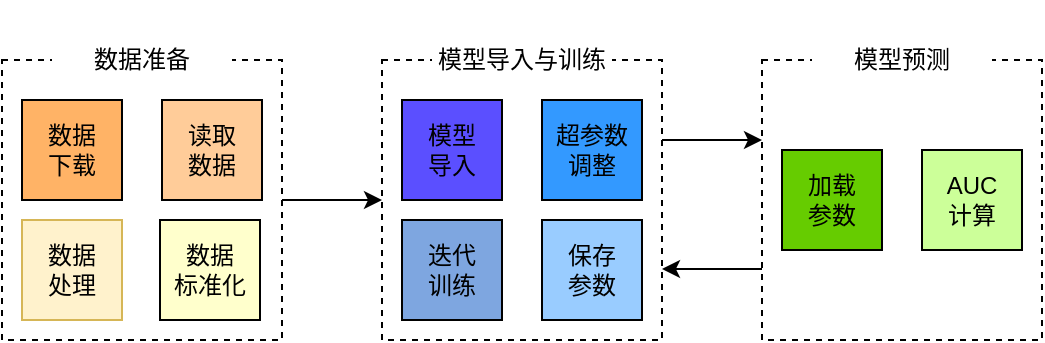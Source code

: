<mxfile version="14.6.11" type="github">
  <diagram id="0FGwAVxZdnHUsOcSid0F" name="Page-1">
    <mxGraphModel dx="782" dy="540" grid="0" gridSize="10" guides="1" tooltips="1" connect="1" arrows="1" fold="1" page="1" pageScale="1" pageWidth="827" pageHeight="1169" math="0" shadow="0">
      <root>
        <mxCell id="0" />
        <mxCell id="1" parent="0" />
        <mxCell id="7NwELzO_9keqCQUc9yeR-1" value="" style="whiteSpace=wrap;html=1;aspect=fixed;dashed=1;" parent="1" vertex="1">
          <mxGeometry x="110" y="160" width="140" height="140" as="geometry" />
        </mxCell>
        <mxCell id="7NwELzO_9keqCQUc9yeR-2" value="数据准备" style="text;html=1;align=center;verticalAlign=middle;whiteSpace=wrap;rounded=0;dashed=1;labelBackgroundColor=none;fillColor=#ffffff;" parent="1" vertex="1">
          <mxGeometry x="135" y="130" width="90" height="60" as="geometry" />
        </mxCell>
        <mxCell id="7NwELzO_9keqCQUc9yeR-3" value="&lt;div&gt;数据&lt;/div&gt;&lt;div&gt;下载&lt;br&gt;&lt;/div&gt;" style="whiteSpace=wrap;html=1;aspect=fixed;labelBackgroundColor=none;fillColor=#FFB366;" parent="1" vertex="1">
          <mxGeometry x="120" y="180" width="50" height="50" as="geometry" />
        </mxCell>
        <mxCell id="7NwELzO_9keqCQUc9yeR-4" value="&lt;div&gt;读取&lt;/div&gt;&lt;div&gt;数据&lt;br&gt;&lt;/div&gt;" style="whiteSpace=wrap;html=1;aspect=fixed;labelBackgroundColor=none;fillColor=#FFCC99;" parent="1" vertex="1">
          <mxGeometry x="190" y="180" width="50" height="50" as="geometry" />
        </mxCell>
        <mxCell id="7NwELzO_9keqCQUc9yeR-5" value="&lt;div&gt;数据&lt;/div&gt;&lt;div&gt;标准化&lt;br&gt;&lt;/div&gt;" style="whiteSpace=wrap;html=1;aspect=fixed;labelBackgroundColor=none;fillColor=#FFFFCC;" parent="1" vertex="1">
          <mxGeometry x="189" y="240" width="50" height="50" as="geometry" />
        </mxCell>
        <mxCell id="7NwELzO_9keqCQUc9yeR-6" value="" style="endArrow=classic;html=1;" parent="1" edge="1">
          <mxGeometry width="50" height="50" relative="1" as="geometry">
            <mxPoint x="250" y="230" as="sourcePoint" />
            <mxPoint x="300" y="230" as="targetPoint" />
          </mxGeometry>
        </mxCell>
        <mxCell id="7NwELzO_9keqCQUc9yeR-7" value="" style="whiteSpace=wrap;html=1;aspect=fixed;dashed=1;" parent="1" vertex="1">
          <mxGeometry x="300" y="160" width="140" height="140" as="geometry" />
        </mxCell>
        <mxCell id="7NwELzO_9keqCQUc9yeR-8" value="模型导入与训练" style="text;html=1;align=center;verticalAlign=middle;whiteSpace=wrap;rounded=0;dashed=1;labelBackgroundColor=none;fillColor=#ffffff;" parent="1" vertex="1">
          <mxGeometry x="325" y="130" width="90" height="60" as="geometry" />
        </mxCell>
        <mxCell id="7NwELzO_9keqCQUc9yeR-9" value="&lt;div&gt;模型&lt;/div&gt;&lt;div&gt;导入&lt;br&gt;&lt;/div&gt;" style="whiteSpace=wrap;html=1;aspect=fixed;labelBackgroundColor=none;fillColor=#5B4FFF;" parent="1" vertex="1">
          <mxGeometry x="310" y="180" width="50" height="50" as="geometry" />
        </mxCell>
        <mxCell id="7NwELzO_9keqCQUc9yeR-10" value="&lt;div&gt;超参数&lt;/div&gt;&lt;div&gt;调整&lt;/div&gt;" style="whiteSpace=wrap;html=1;aspect=fixed;labelBackgroundColor=none;fillColor=#3399FF;" parent="1" vertex="1">
          <mxGeometry x="380" y="180" width="50" height="50" as="geometry" />
        </mxCell>
        <mxCell id="7NwELzO_9keqCQUc9yeR-11" value="&lt;div&gt;迭代&lt;/div&gt;&lt;div&gt;训练&lt;/div&gt;" style="whiteSpace=wrap;html=1;aspect=fixed;labelBackgroundColor=none;fillColor=#7EA6E0;" parent="1" vertex="1">
          <mxGeometry x="310" y="240" width="50" height="50" as="geometry" />
        </mxCell>
        <mxCell id="86Ns1k28Frmv3bGaSt8o-1" value="&lt;div&gt;保存&lt;/div&gt;&lt;div&gt;参数&lt;br&gt;&lt;/div&gt;" style="whiteSpace=wrap;html=1;aspect=fixed;labelBackgroundColor=none;fillColor=#99CCFF;" parent="1" vertex="1">
          <mxGeometry x="380" y="240" width="50" height="50" as="geometry" />
        </mxCell>
        <mxCell id="86Ns1k28Frmv3bGaSt8o-7" value="" style="whiteSpace=wrap;html=1;aspect=fixed;dashed=1;" parent="1" vertex="1">
          <mxGeometry x="490" y="160" width="140" height="140" as="geometry" />
        </mxCell>
        <mxCell id="86Ns1k28Frmv3bGaSt8o-8" value="模型预测" style="text;html=1;align=center;verticalAlign=middle;whiteSpace=wrap;rounded=0;dashed=1;labelBackgroundColor=none;fillColor=#ffffff;" parent="1" vertex="1">
          <mxGeometry x="515" y="130" width="90" height="60" as="geometry" />
        </mxCell>
        <mxCell id="86Ns1k28Frmv3bGaSt8o-9" value="&lt;div&gt;加载&lt;/div&gt;&lt;div&gt;参数&lt;br&gt;&lt;/div&gt;" style="whiteSpace=wrap;html=1;aspect=fixed;labelBackgroundColor=none;fillColor=#66CC00;" parent="1" vertex="1">
          <mxGeometry x="500" y="205" width="50" height="50" as="geometry" />
        </mxCell>
        <mxCell id="86Ns1k28Frmv3bGaSt8o-10" value="&lt;div&gt;AUC&lt;/div&gt;&lt;div&gt;计算&lt;/div&gt;" style="whiteSpace=wrap;html=1;aspect=fixed;labelBackgroundColor=none;fillColor=#CCFF99;" parent="1" vertex="1">
          <mxGeometry x="570" y="205" width="50" height="50" as="geometry" />
        </mxCell>
        <mxCell id="86Ns1k28Frmv3bGaSt8o-13" value="" style="endArrow=classic;html=1;" parent="1" edge="1">
          <mxGeometry width="50" height="50" relative="1" as="geometry">
            <mxPoint x="440" y="200" as="sourcePoint" />
            <mxPoint x="490" y="200" as="targetPoint" />
          </mxGeometry>
        </mxCell>
        <mxCell id="86Ns1k28Frmv3bGaSt8o-14" value="" style="endArrow=classic;html=1;" parent="1" edge="1">
          <mxGeometry width="50" height="50" relative="1" as="geometry">
            <mxPoint x="490" y="264.5" as="sourcePoint" />
            <mxPoint x="440" y="264.5" as="targetPoint" />
          </mxGeometry>
        </mxCell>
        <mxCell id="tmoRHpanbDGSf-BBByS2-1" value="&lt;div&gt;数据&lt;/div&gt;&lt;div&gt;处理&lt;br&gt;&lt;/div&gt;" style="whiteSpace=wrap;html=1;aspect=fixed;labelBackgroundColor=none;fillColor=#fff2cc;strokeColor=#d6b656;" vertex="1" parent="1">
          <mxGeometry x="120" y="240" width="50" height="50" as="geometry" />
        </mxCell>
      </root>
    </mxGraphModel>
  </diagram>
</mxfile>
